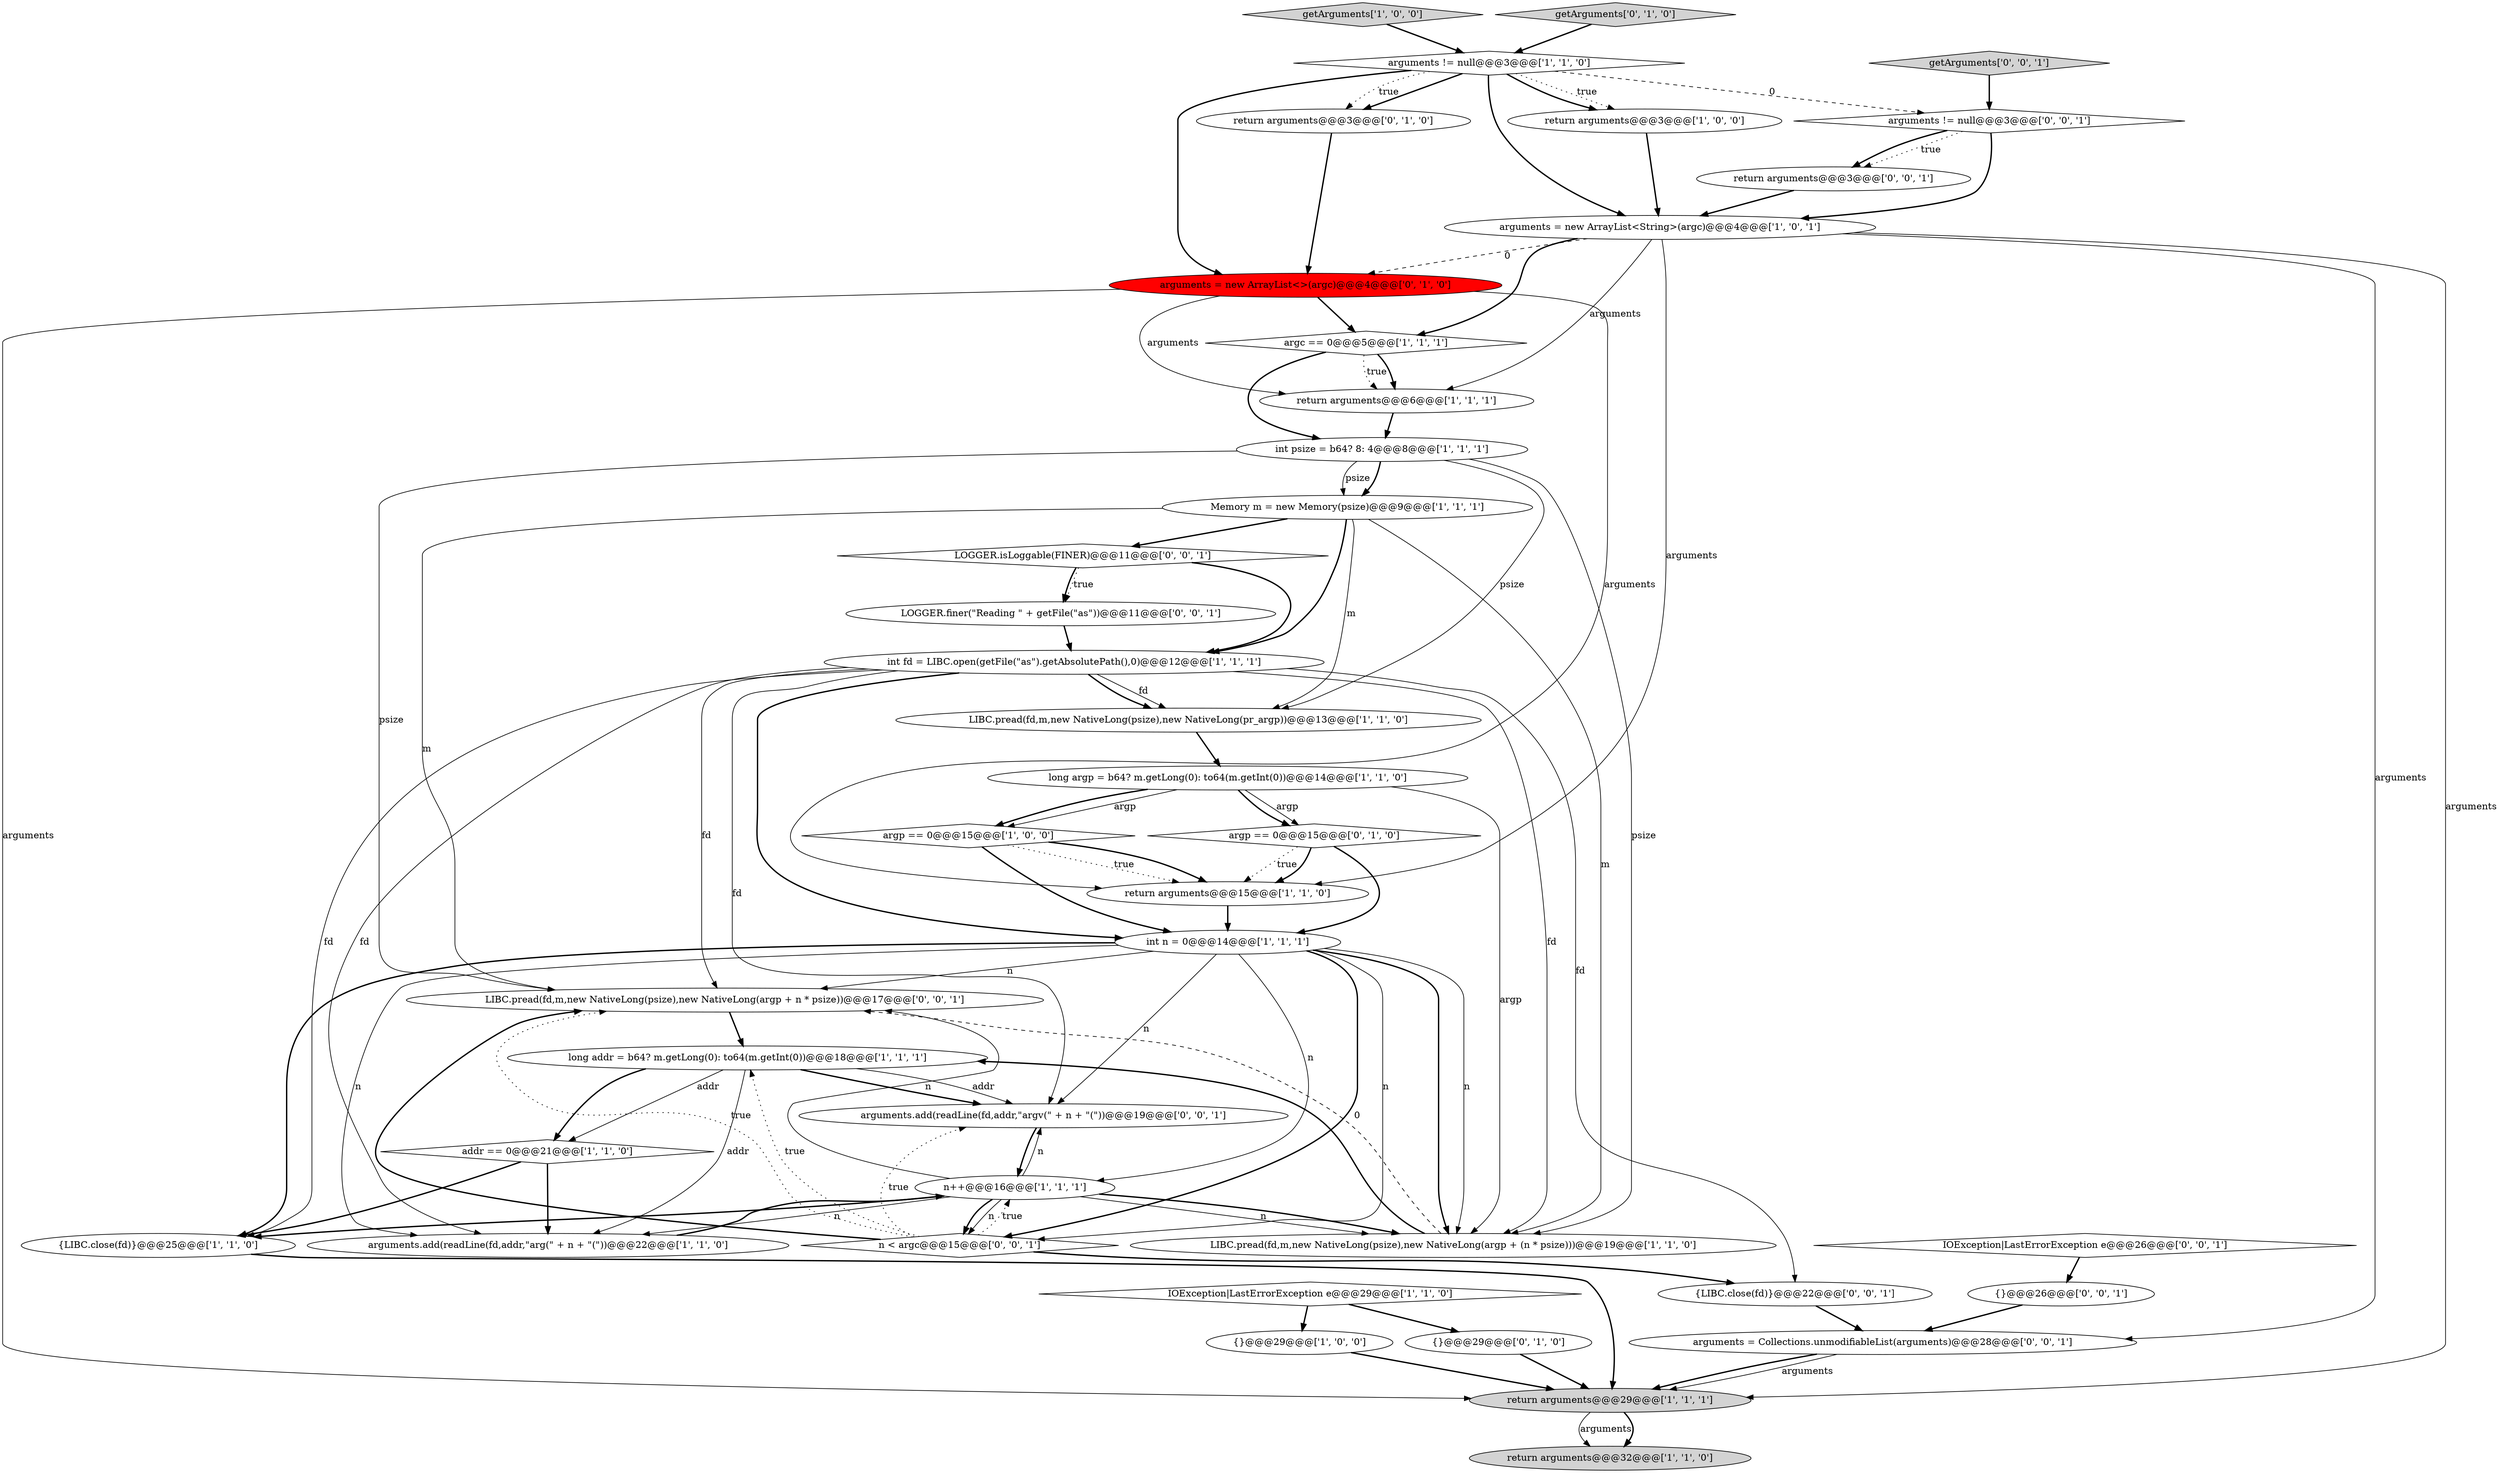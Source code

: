 digraph {
12 [style = filled, label = "arguments = new ArrayList<String>(argc)@@@4@@@['1', '0', '1']", fillcolor = white, shape = ellipse image = "AAA0AAABBB1BBB"];
36 [style = filled, label = "n < argc@@@15@@@['0', '0', '1']", fillcolor = white, shape = diamond image = "AAA0AAABBB3BBB"];
37 [style = filled, label = "getArguments['0', '0', '1']", fillcolor = lightgray, shape = diamond image = "AAA0AAABBB3BBB"];
4 [style = filled, label = "return arguments@@@29@@@['1', '1', '1']", fillcolor = lightgray, shape = ellipse image = "AAA0AAABBB1BBB"];
31 [style = filled, label = "IOException|LastErrorException e@@@26@@@['0', '0', '1']", fillcolor = white, shape = diamond image = "AAA0AAABBB3BBB"];
38 [style = filled, label = "LIBC.pread(fd,m,new NativeLong(psize),new NativeLong(argp + n * psize))@@@17@@@['0', '0', '1']", fillcolor = white, shape = ellipse image = "AAA0AAABBB3BBB"];
21 [style = filled, label = "LIBC.pread(fd,m,new NativeLong(psize),new NativeLong(argp + (n * psize)))@@@19@@@['1', '1', '0']", fillcolor = white, shape = ellipse image = "AAA0AAABBB1BBB"];
11 [style = filled, label = "argc == 0@@@5@@@['1', '1', '1']", fillcolor = white, shape = diamond image = "AAA0AAABBB1BBB"];
39 [style = filled, label = "arguments.add(readLine(fd,addr,\"argv(\" + n + \"(\"))@@@19@@@['0', '0', '1']", fillcolor = white, shape = ellipse image = "AAA0AAABBB3BBB"];
5 [style = filled, label = "n++@@@16@@@['1', '1', '1']", fillcolor = white, shape = ellipse image = "AAA0AAABBB1BBB"];
20 [style = filled, label = "return arguments@@@15@@@['1', '1', '0']", fillcolor = white, shape = ellipse image = "AAA0AAABBB1BBB"];
0 [style = filled, label = "return arguments@@@3@@@['1', '0', '0']", fillcolor = white, shape = ellipse image = "AAA0AAABBB1BBB"];
15 [style = filled, label = "getArguments['1', '0', '0']", fillcolor = lightgray, shape = diamond image = "AAA0AAABBB1BBB"];
18 [style = filled, label = "Memory m = new Memory(psize)@@@9@@@['1', '1', '1']", fillcolor = white, shape = ellipse image = "AAA0AAABBB1BBB"];
2 [style = filled, label = "int n = 0@@@14@@@['1', '1', '1']", fillcolor = white, shape = ellipse image = "AAA0AAABBB1BBB"];
7 [style = filled, label = "return arguments@@@6@@@['1', '1', '1']", fillcolor = white, shape = ellipse image = "AAA0AAABBB1BBB"];
10 [style = filled, label = "long addr = b64? m.getLong(0): to64(m.getInt(0))@@@18@@@['1', '1', '1']", fillcolor = white, shape = ellipse image = "AAA0AAABBB1BBB"];
35 [style = filled, label = "LOGGER.finer(\"Reading \" + getFile(\"as\"))@@@11@@@['0', '0', '1']", fillcolor = white, shape = ellipse image = "AAA0AAABBB3BBB"];
26 [style = filled, label = "{}@@@29@@@['0', '1', '0']", fillcolor = white, shape = ellipse image = "AAA0AAABBB2BBB"];
23 [style = filled, label = "return arguments@@@32@@@['1', '1', '0']", fillcolor = lightgray, shape = ellipse image = "AAA0AAABBB1BBB"];
28 [style = filled, label = "arguments = new ArrayList<>(argc)@@@4@@@['0', '1', '0']", fillcolor = red, shape = ellipse image = "AAA1AAABBB2BBB"];
1 [style = filled, label = "int fd = LIBC.open(getFile(\"as\").getAbsolutePath(),0)@@@12@@@['1', '1', '1']", fillcolor = white, shape = ellipse image = "AAA0AAABBB1BBB"];
32 [style = filled, label = "arguments = Collections.unmodifiableList(arguments)@@@28@@@['0', '0', '1']", fillcolor = white, shape = ellipse image = "AAA0AAABBB3BBB"];
30 [style = filled, label = "return arguments@@@3@@@['0', '0', '1']", fillcolor = white, shape = ellipse image = "AAA0AAABBB3BBB"];
22 [style = filled, label = "IOException|LastErrorException e@@@29@@@['1', '1', '0']", fillcolor = white, shape = diamond image = "AAA0AAABBB1BBB"];
40 [style = filled, label = "arguments != null@@@3@@@['0', '0', '1']", fillcolor = white, shape = diamond image = "AAA0AAABBB3BBB"];
17 [style = filled, label = "{LIBC.close(fd)}@@@25@@@['1', '1', '0']", fillcolor = white, shape = ellipse image = "AAA0AAABBB1BBB"];
27 [style = filled, label = "getArguments['0', '1', '0']", fillcolor = lightgray, shape = diamond image = "AAA0AAABBB2BBB"];
9 [style = filled, label = "argp == 0@@@15@@@['1', '0', '0']", fillcolor = white, shape = diamond image = "AAA0AAABBB1BBB"];
13 [style = filled, label = "LIBC.pread(fd,m,new NativeLong(psize),new NativeLong(pr_argp))@@@13@@@['1', '1', '0']", fillcolor = white, shape = ellipse image = "AAA0AAABBB1BBB"];
24 [style = filled, label = "return arguments@@@3@@@['0', '1', '0']", fillcolor = white, shape = ellipse image = "AAA0AAABBB2BBB"];
6 [style = filled, label = "long argp = b64? m.getLong(0): to64(m.getInt(0))@@@14@@@['1', '1', '0']", fillcolor = white, shape = ellipse image = "AAA0AAABBB1BBB"];
16 [style = filled, label = "arguments.add(readLine(fd,addr,\"arg(\" + n + \"(\"))@@@22@@@['1', '1', '0']", fillcolor = white, shape = ellipse image = "AAA0AAABBB1BBB"];
34 [style = filled, label = "{LIBC.close(fd)}@@@22@@@['0', '0', '1']", fillcolor = white, shape = ellipse image = "AAA0AAABBB3BBB"];
14 [style = filled, label = "addr == 0@@@21@@@['1', '1', '0']", fillcolor = white, shape = diamond image = "AAA0AAABBB1BBB"];
8 [style = filled, label = "int psize = b64? 8: 4@@@8@@@['1', '1', '1']", fillcolor = white, shape = ellipse image = "AAA0AAABBB1BBB"];
19 [style = filled, label = "arguments != null@@@3@@@['1', '1', '0']", fillcolor = white, shape = diamond image = "AAA0AAABBB1BBB"];
29 [style = filled, label = "LOGGER.isLoggable(FINER)@@@11@@@['0', '0', '1']", fillcolor = white, shape = diamond image = "AAA0AAABBB3BBB"];
33 [style = filled, label = "{}@@@26@@@['0', '0', '1']", fillcolor = white, shape = ellipse image = "AAA0AAABBB3BBB"];
25 [style = filled, label = "argp == 0@@@15@@@['0', '1', '0']", fillcolor = white, shape = diamond image = "AAA0AAABBB2BBB"];
3 [style = filled, label = "{}@@@29@@@['1', '0', '0']", fillcolor = white, shape = ellipse image = "AAA0AAABBB1BBB"];
21->10 [style = bold, label=""];
1->38 [style = solid, label="fd"];
28->7 [style = solid, label="arguments"];
1->13 [style = solid, label="fd"];
2->16 [style = solid, label="n"];
1->34 [style = solid, label="fd"];
14->17 [style = bold, label=""];
4->23 [style = solid, label="arguments"];
7->8 [style = bold, label=""];
3->4 [style = bold, label=""];
36->38 [style = dotted, label="true"];
1->13 [style = bold, label=""];
19->24 [style = bold, label=""];
5->36 [style = solid, label="n"];
2->38 [style = solid, label="n"];
36->39 [style = dotted, label="true"];
10->39 [style = bold, label=""];
18->38 [style = solid, label="m"];
2->36 [style = bold, label=""];
6->9 [style = solid, label="argp"];
34->32 [style = bold, label=""];
27->19 [style = bold, label=""];
32->4 [style = bold, label=""];
19->28 [style = bold, label=""];
29->1 [style = bold, label=""];
5->36 [style = bold, label=""];
12->32 [style = solid, label="arguments"];
11->7 [style = dotted, label="true"];
14->16 [style = bold, label=""];
24->28 [style = bold, label=""];
32->4 [style = solid, label="arguments"];
19->12 [style = bold, label=""];
10->14 [style = bold, label=""];
9->2 [style = bold, label=""];
8->18 [style = bold, label=""];
12->11 [style = bold, label=""];
40->30 [style = dotted, label="true"];
1->21 [style = solid, label="fd"];
5->21 [style = solid, label="n"];
5->17 [style = bold, label=""];
26->4 [style = bold, label=""];
25->2 [style = bold, label=""];
5->21 [style = bold, label=""];
18->1 [style = bold, label=""];
2->21 [style = bold, label=""];
19->0 [style = dotted, label="true"];
31->33 [style = bold, label=""];
25->20 [style = dotted, label="true"];
11->8 [style = bold, label=""];
5->16 [style = solid, label="n"];
29->35 [style = bold, label=""];
8->21 [style = solid, label="psize"];
5->39 [style = solid, label="n"];
4->23 [style = bold, label=""];
2->17 [style = bold, label=""];
8->18 [style = solid, label="psize"];
22->26 [style = bold, label=""];
8->38 [style = solid, label="psize"];
39->5 [style = bold, label=""];
0->12 [style = bold, label=""];
6->25 [style = solid, label="argp"];
9->20 [style = bold, label=""];
21->38 [style = dashed, label="0"];
19->24 [style = dotted, label="true"];
15->19 [style = bold, label=""];
5->38 [style = solid, label="n"];
12->7 [style = solid, label="arguments"];
10->16 [style = solid, label="addr"];
19->0 [style = bold, label=""];
2->36 [style = solid, label="n"];
12->4 [style = solid, label="arguments"];
10->14 [style = solid, label="addr"];
40->12 [style = bold, label=""];
25->20 [style = bold, label=""];
30->12 [style = bold, label=""];
35->1 [style = bold, label=""];
2->5 [style = solid, label="n"];
1->16 [style = solid, label="fd"];
9->20 [style = dotted, label="true"];
16->5 [style = bold, label=""];
33->32 [style = bold, label=""];
40->30 [style = bold, label=""];
1->2 [style = bold, label=""];
13->6 [style = bold, label=""];
2->39 [style = solid, label="n"];
2->21 [style = solid, label="n"];
36->34 [style = bold, label=""];
17->4 [style = bold, label=""];
19->40 [style = dashed, label="0"];
1->17 [style = solid, label="fd"];
6->21 [style = solid, label="argp"];
38->10 [style = bold, label=""];
10->39 [style = solid, label="addr"];
28->11 [style = bold, label=""];
28->20 [style = solid, label="arguments"];
8->13 [style = solid, label="psize"];
36->10 [style = dotted, label="true"];
20->2 [style = bold, label=""];
22->3 [style = bold, label=""];
12->20 [style = solid, label="arguments"];
18->29 [style = bold, label=""];
18->13 [style = solid, label="m"];
1->39 [style = solid, label="fd"];
12->28 [style = dashed, label="0"];
11->7 [style = bold, label=""];
18->21 [style = solid, label="m"];
36->38 [style = bold, label=""];
36->5 [style = dotted, label="true"];
28->4 [style = solid, label="arguments"];
6->9 [style = bold, label=""];
29->35 [style = dotted, label="true"];
37->40 [style = bold, label=""];
6->25 [style = bold, label=""];
}
